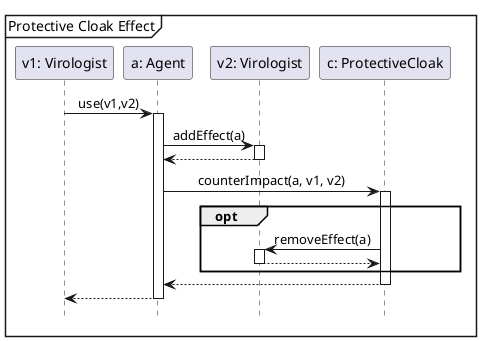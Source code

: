 @startuml
'https://plantuml.com/sequence-diagram
hide footbox
skinparam sequenceMessageAlign center
mainframe Protective Cloak Effect

participant "v1: Virologist" as v1
participant "a: Agent" as a
participant "v2: Virologist" as v2
participant "c: ProtectiveCloak" as c

v1 -> a ++: use(v1,v2)
    a -> v2 ++: addEffect(a)
    return
    a-> c ++: counterImpact(a, v1, v2)
        opt
            c -> v2++: removeEffect(a)
            return
        end
    return
return
@enduml